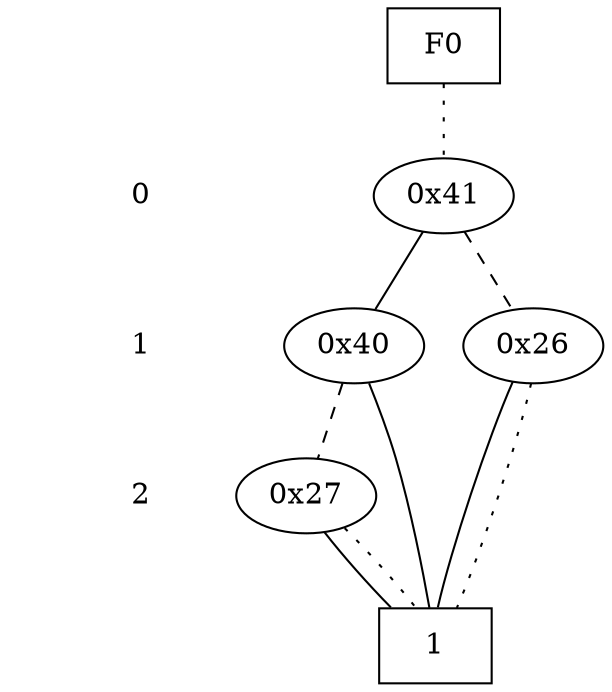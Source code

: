 digraph "DD" {
size = "7.5,10"
center = true;
edge [dir = none];
{ node [shape = plaintext];
  edge [style = invis];
  "CONST NODES" [style = invis];
" 0 " -> " 1 " -> " 2 " -> "CONST NODES"; 
}
{ rank = same; node [shape = box]; edge [style = invis];
"F0"; }
{ rank = same; " 0 ";
"0x41";
}
{ rank = same; " 1 ";
"0x40";
"0x26";
}
{ rank = same; " 2 ";
"0x27";
}
{ rank = same; "CONST NODES";
{ node [shape = box]; "0x21";
}
}
"F0" -> "0x41" [style = dotted];
"0x41" -> "0x40";
"0x41" -> "0x26" [style = dashed];
"0x40" -> "0x21";
"0x40" -> "0x27" [style = dashed];
"0x26" -> "0x21";
"0x26" -> "0x21" [style = dotted];
"0x27" -> "0x21";
"0x27" -> "0x21" [style = dotted];
"0x21" [label = "1"];
}
